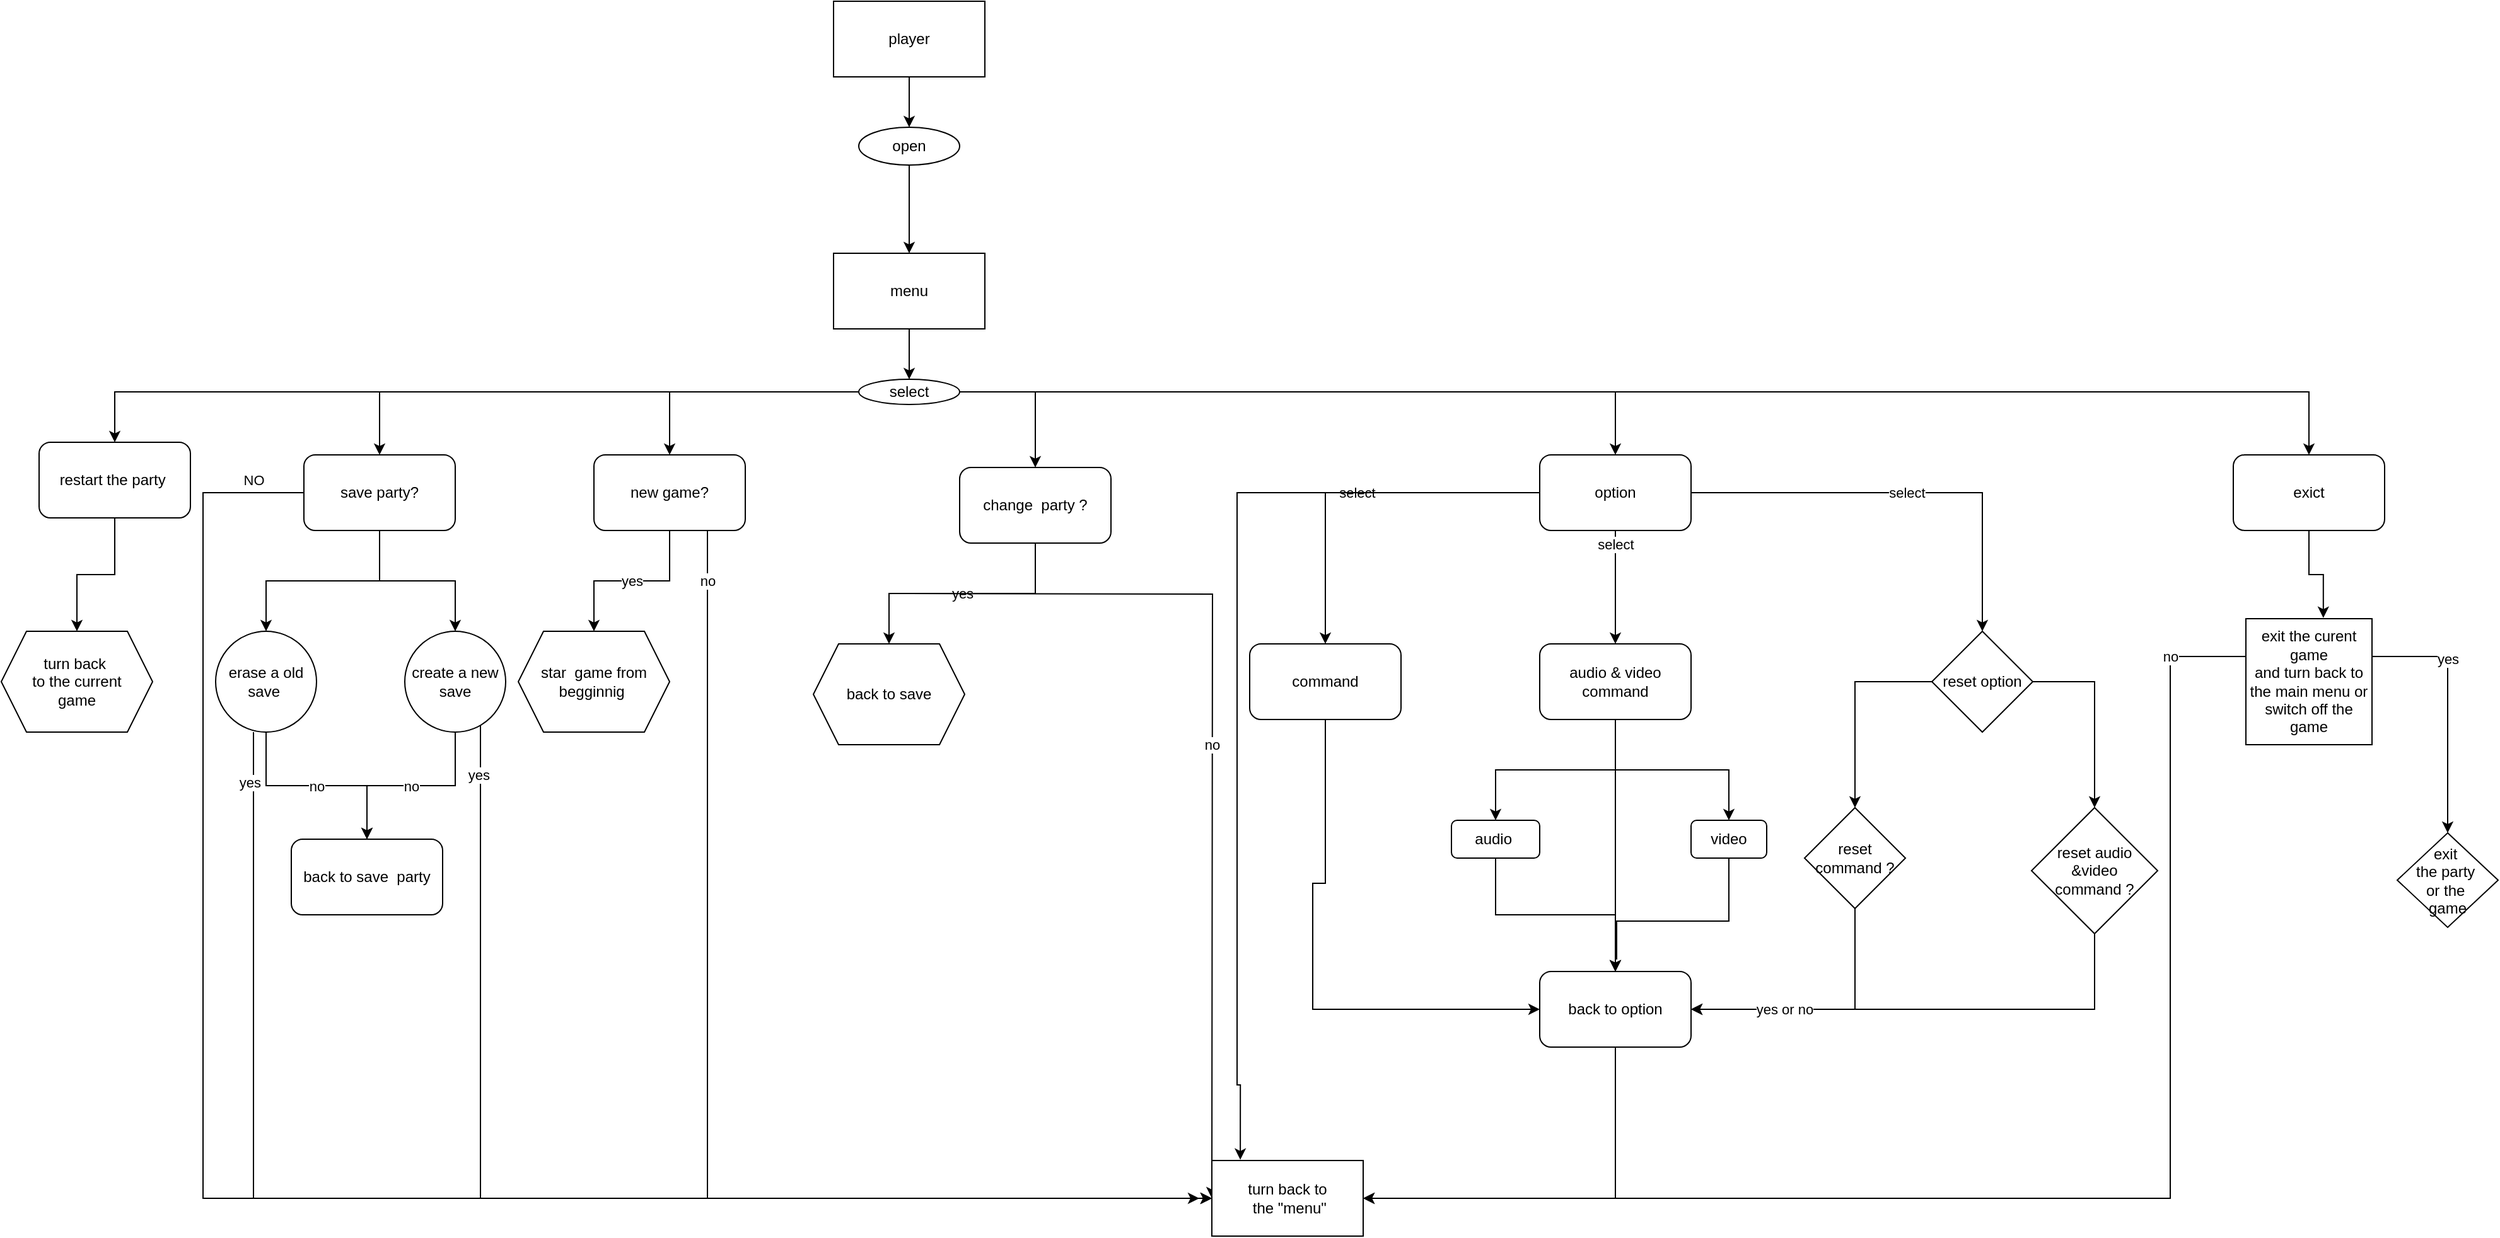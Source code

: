 <mxfile version="22.1.21" type="device">
  <diagram name="Page-1" id="formEAupzQEbZBJpp6wK">
    <mxGraphModel dx="2440" dy="1955" grid="1" gridSize="10" guides="1" tooltips="1" connect="1" arrows="1" fold="1" page="1" pageScale="1" pageWidth="827" pageHeight="1169" math="0" shadow="0">
      <root>
        <mxCell id="0" />
        <mxCell id="1" parent="0" />
        <mxCell id="o-XcE64dzOmIVGHSRt7X-18" style="edgeStyle=orthogonalEdgeStyle;rounded=0;orthogonalLoop=1;jettySize=auto;html=1;entryX=0.5;entryY=0;entryDx=0;entryDy=0;" edge="1" parent="1" source="o-XcE64dzOmIVGHSRt7X-1" target="o-XcE64dzOmIVGHSRt7X-17">
          <mxGeometry relative="1" as="geometry" />
        </mxCell>
        <mxCell id="o-XcE64dzOmIVGHSRt7X-1" value="menu" style="rounded=0;whiteSpace=wrap;html=1;" vertex="1" parent="1">
          <mxGeometry x="370" y="90" width="120" height="60" as="geometry" />
        </mxCell>
        <mxCell id="o-XcE64dzOmIVGHSRt7X-14" style="edgeStyle=orthogonalEdgeStyle;rounded=0;orthogonalLoop=1;jettySize=auto;html=1;entryX=0.5;entryY=0;entryDx=0;entryDy=0;" edge="1" parent="1" source="o-XcE64dzOmIVGHSRt7X-15" target="o-XcE64dzOmIVGHSRt7X-1">
          <mxGeometry relative="1" as="geometry" />
        </mxCell>
        <mxCell id="o-XcE64dzOmIVGHSRt7X-13" value="player" style="rounded=0;whiteSpace=wrap;html=1;" vertex="1" parent="1">
          <mxGeometry x="370" y="-110" width="120" height="60" as="geometry" />
        </mxCell>
        <mxCell id="o-XcE64dzOmIVGHSRt7X-16" value="" style="edgeStyle=orthogonalEdgeStyle;rounded=0;orthogonalLoop=1;jettySize=auto;html=1;entryX=0.5;entryY=0;entryDx=0;entryDy=0;" edge="1" parent="1" source="o-XcE64dzOmIVGHSRt7X-13" target="o-XcE64dzOmIVGHSRt7X-15">
          <mxGeometry relative="1" as="geometry">
            <mxPoint x="430" y="-50" as="sourcePoint" />
            <mxPoint x="430" y="90" as="targetPoint" />
          </mxGeometry>
        </mxCell>
        <mxCell id="o-XcE64dzOmIVGHSRt7X-15" value="open" style="ellipse;whiteSpace=wrap;html=1;" vertex="1" parent="1">
          <mxGeometry x="390" y="-10" width="80" height="30" as="geometry" />
        </mxCell>
        <mxCell id="o-XcE64dzOmIVGHSRt7X-26" style="edgeStyle=orthogonalEdgeStyle;rounded=0;orthogonalLoop=1;jettySize=auto;html=1;entryX=0.5;entryY=0;entryDx=0;entryDy=0;" edge="1" parent="1" source="o-XcE64dzOmIVGHSRt7X-17" target="o-XcE64dzOmIVGHSRt7X-24">
          <mxGeometry relative="1" as="geometry" />
        </mxCell>
        <mxCell id="o-XcE64dzOmIVGHSRt7X-27" style="edgeStyle=orthogonalEdgeStyle;rounded=0;orthogonalLoop=1;jettySize=auto;html=1;" edge="1" parent="1" source="o-XcE64dzOmIVGHSRt7X-17" target="o-XcE64dzOmIVGHSRt7X-21">
          <mxGeometry relative="1" as="geometry" />
        </mxCell>
        <mxCell id="o-XcE64dzOmIVGHSRt7X-28" style="edgeStyle=orthogonalEdgeStyle;rounded=0;orthogonalLoop=1;jettySize=auto;html=1;entryX=0.5;entryY=0;entryDx=0;entryDy=0;" edge="1" parent="1" source="o-XcE64dzOmIVGHSRt7X-17" target="o-XcE64dzOmIVGHSRt7X-25">
          <mxGeometry relative="1" as="geometry" />
        </mxCell>
        <mxCell id="o-XcE64dzOmIVGHSRt7X-29" style="edgeStyle=orthogonalEdgeStyle;rounded=0;orthogonalLoop=1;jettySize=auto;html=1;entryX=0.5;entryY=0;entryDx=0;entryDy=0;" edge="1" parent="1" source="o-XcE64dzOmIVGHSRt7X-17" target="o-XcE64dzOmIVGHSRt7X-19">
          <mxGeometry relative="1" as="geometry" />
        </mxCell>
        <mxCell id="o-XcE64dzOmIVGHSRt7X-30" style="edgeStyle=orthogonalEdgeStyle;rounded=0;orthogonalLoop=1;jettySize=auto;html=1;entryX=0.5;entryY=0;entryDx=0;entryDy=0;" edge="1" parent="1" source="o-XcE64dzOmIVGHSRt7X-17" target="o-XcE64dzOmIVGHSRt7X-23">
          <mxGeometry relative="1" as="geometry">
            <Array as="points">
              <mxPoint x="530" y="200" />
            </Array>
          </mxGeometry>
        </mxCell>
        <mxCell id="o-XcE64dzOmIVGHSRt7X-43" style="edgeStyle=orthogonalEdgeStyle;rounded=0;orthogonalLoop=1;jettySize=auto;html=1;entryX=0.5;entryY=0;entryDx=0;entryDy=0;" edge="1" parent="1" source="o-XcE64dzOmIVGHSRt7X-17" target="o-XcE64dzOmIVGHSRt7X-42">
          <mxGeometry relative="1" as="geometry" />
        </mxCell>
        <mxCell id="o-XcE64dzOmIVGHSRt7X-17" value="select" style="ellipse;whiteSpace=wrap;html=1;" vertex="1" parent="1">
          <mxGeometry x="390" y="190" width="80" height="20" as="geometry" />
        </mxCell>
        <mxCell id="o-XcE64dzOmIVGHSRt7X-54" value="select" style="edgeStyle=orthogonalEdgeStyle;rounded=0;orthogonalLoop=1;jettySize=auto;html=1;entryX=0.5;entryY=0;entryDx=0;entryDy=0;" edge="1" parent="1" source="o-XcE64dzOmIVGHSRt7X-19" target="o-XcE64dzOmIVGHSRt7X-51">
          <mxGeometry relative="1" as="geometry" />
        </mxCell>
        <mxCell id="o-XcE64dzOmIVGHSRt7X-56" value="select" style="edgeStyle=orthogonalEdgeStyle;rounded=0;orthogonalLoop=1;jettySize=auto;html=1;entryX=0.5;entryY=0;entryDx=0;entryDy=0;" edge="1" parent="1" source="o-XcE64dzOmIVGHSRt7X-19" target="o-XcE64dzOmIVGHSRt7X-52">
          <mxGeometry x="-0.765" relative="1" as="geometry">
            <mxPoint as="offset" />
          </mxGeometry>
        </mxCell>
        <mxCell id="o-XcE64dzOmIVGHSRt7X-75" value="select" style="edgeStyle=orthogonalEdgeStyle;rounded=0;orthogonalLoop=1;jettySize=auto;html=1;" edge="1" parent="1" source="o-XcE64dzOmIVGHSRt7X-19" target="o-XcE64dzOmIVGHSRt7X-74">
          <mxGeometry relative="1" as="geometry" />
        </mxCell>
        <mxCell id="o-XcE64dzOmIVGHSRt7X-93" style="edgeStyle=orthogonalEdgeStyle;rounded=0;orthogonalLoop=1;jettySize=auto;html=1;entryX=0.188;entryY=-0.01;entryDx=0;entryDy=0;entryPerimeter=0;" edge="1" parent="1" source="o-XcE64dzOmIVGHSRt7X-19" target="o-XcE64dzOmIVGHSRt7X-35">
          <mxGeometry relative="1" as="geometry">
            <mxPoint x="720" y="720" as="targetPoint" />
            <Array as="points">
              <mxPoint x="690" y="280" />
              <mxPoint x="690" y="750" />
              <mxPoint x="693" y="750" />
            </Array>
          </mxGeometry>
        </mxCell>
        <mxCell id="o-XcE64dzOmIVGHSRt7X-19" value="option" style="rounded=1;whiteSpace=wrap;html=1;" vertex="1" parent="1">
          <mxGeometry x="930" y="250" width="120" height="60" as="geometry" />
        </mxCell>
        <mxCell id="o-XcE64dzOmIVGHSRt7X-65" style="edgeStyle=orthogonalEdgeStyle;rounded=0;orthogonalLoop=1;jettySize=auto;html=1;" edge="1" parent="1" source="o-XcE64dzOmIVGHSRt7X-21" target="o-XcE64dzOmIVGHSRt7X-63">
          <mxGeometry relative="1" as="geometry" />
        </mxCell>
        <mxCell id="o-XcE64dzOmIVGHSRt7X-66" style="edgeStyle=orthogonalEdgeStyle;rounded=0;orthogonalLoop=1;jettySize=auto;html=1;entryX=0.5;entryY=0;entryDx=0;entryDy=0;" edge="1" parent="1" source="o-XcE64dzOmIVGHSRt7X-21" target="o-XcE64dzOmIVGHSRt7X-64">
          <mxGeometry relative="1" as="geometry" />
        </mxCell>
        <mxCell id="o-XcE64dzOmIVGHSRt7X-94" value="NO" style="edgeStyle=orthogonalEdgeStyle;rounded=0;orthogonalLoop=1;jettySize=auto;html=1;entryX=0;entryY=0.5;entryDx=0;entryDy=0;" edge="1" parent="1" source="o-XcE64dzOmIVGHSRt7X-21" target="o-XcE64dzOmIVGHSRt7X-35">
          <mxGeometry x="-0.944" y="-10" relative="1" as="geometry">
            <Array as="points">
              <mxPoint x="-130" y="280" />
              <mxPoint x="-130" y="840" />
            </Array>
            <mxPoint as="offset" />
          </mxGeometry>
        </mxCell>
        <mxCell id="o-XcE64dzOmIVGHSRt7X-21" value="save party?" style="rounded=1;whiteSpace=wrap;html=1;" vertex="1" parent="1">
          <mxGeometry x="-50" y="250" width="120" height="60" as="geometry" />
        </mxCell>
        <mxCell id="o-XcE64dzOmIVGHSRt7X-39" value="yes" style="edgeStyle=orthogonalEdgeStyle;rounded=0;orthogonalLoop=1;jettySize=auto;html=1;entryX=0.5;entryY=0;entryDx=0;entryDy=0;" edge="1" parent="1" source="o-XcE64dzOmIVGHSRt7X-23" target="o-XcE64dzOmIVGHSRt7X-38">
          <mxGeometry relative="1" as="geometry" />
        </mxCell>
        <mxCell id="o-XcE64dzOmIVGHSRt7X-71" value="no" style="edgeStyle=orthogonalEdgeStyle;rounded=0;orthogonalLoop=1;jettySize=auto;html=1;" edge="1" parent="1">
          <mxGeometry relative="1" as="geometry">
            <mxPoint x="430" y="360" as="sourcePoint" />
            <mxPoint x="670" y="840" as="targetPoint" />
          </mxGeometry>
        </mxCell>
        <mxCell id="o-XcE64dzOmIVGHSRt7X-23" value="change&amp;nbsp; party ?" style="rounded=1;whiteSpace=wrap;html=1;" vertex="1" parent="1">
          <mxGeometry x="470" y="260" width="120" height="60" as="geometry" />
        </mxCell>
        <mxCell id="o-XcE64dzOmIVGHSRt7X-40" style="edgeStyle=orthogonalEdgeStyle;rounded=0;orthogonalLoop=1;jettySize=auto;html=1;" edge="1" parent="1" source="o-XcE64dzOmIVGHSRt7X-24" target="o-XcE64dzOmIVGHSRt7X-32">
          <mxGeometry relative="1" as="geometry" />
        </mxCell>
        <mxCell id="o-XcE64dzOmIVGHSRt7X-24" value="restart the party&amp;nbsp;" style="rounded=1;whiteSpace=wrap;html=1;" vertex="1" parent="1">
          <mxGeometry x="-260" y="240" width="120" height="60" as="geometry" />
        </mxCell>
        <mxCell id="o-XcE64dzOmIVGHSRt7X-25" value="exict" style="rounded=1;whiteSpace=wrap;html=1;" vertex="1" parent="1">
          <mxGeometry x="1480" y="250" width="120" height="60" as="geometry" />
        </mxCell>
        <mxCell id="o-XcE64dzOmIVGHSRt7X-32" value="turn back&amp;nbsp;&lt;br&gt;to the current&lt;br&gt;game" style="shape=hexagon;perimeter=hexagonPerimeter2;whiteSpace=wrap;html=1;fixedSize=1;" vertex="1" parent="1">
          <mxGeometry x="-290" y="390" width="120" height="80" as="geometry" />
        </mxCell>
        <mxCell id="o-XcE64dzOmIVGHSRt7X-35" value="turn back to&lt;br&gt;&amp;nbsp;the &quot;menu&quot;" style="rounded=0;whiteSpace=wrap;html=1;" vertex="1" parent="1">
          <mxGeometry x="670" y="810" width="120" height="60" as="geometry" />
        </mxCell>
        <mxCell id="o-XcE64dzOmIVGHSRt7X-38" value="back to&amp;nbsp;save" style="shape=hexagon;perimeter=hexagonPerimeter2;whiteSpace=wrap;html=1;fixedSize=1;" vertex="1" parent="1">
          <mxGeometry x="354" y="400" width="120" height="80" as="geometry" />
        </mxCell>
        <mxCell id="o-XcE64dzOmIVGHSRt7X-62" value="yes" style="edgeStyle=orthogonalEdgeStyle;rounded=0;orthogonalLoop=1;jettySize=auto;html=1;entryX=0.5;entryY=0;entryDx=0;entryDy=0;" edge="1" parent="1" source="o-XcE64dzOmIVGHSRt7X-42" target="o-XcE64dzOmIVGHSRt7X-44">
          <mxGeometry relative="1" as="geometry" />
        </mxCell>
        <mxCell id="o-XcE64dzOmIVGHSRt7X-77" value="no" style="edgeStyle=orthogonalEdgeStyle;rounded=0;orthogonalLoop=1;jettySize=auto;html=1;entryX=0;entryY=0.5;entryDx=0;entryDy=0;" edge="1" parent="1" source="o-XcE64dzOmIVGHSRt7X-42" target="o-XcE64dzOmIVGHSRt7X-35">
          <mxGeometry x="-0.914" relative="1" as="geometry">
            <Array as="points">
              <mxPoint x="270" y="840" />
            </Array>
            <mxPoint as="offset" />
          </mxGeometry>
        </mxCell>
        <mxCell id="o-XcE64dzOmIVGHSRt7X-42" value="new game?" style="rounded=1;whiteSpace=wrap;html=1;" vertex="1" parent="1">
          <mxGeometry x="180" y="250" width="120" height="60" as="geometry" />
        </mxCell>
        <mxCell id="o-XcE64dzOmIVGHSRt7X-44" value="star&amp;nbsp; game from begginnig&amp;nbsp;" style="shape=hexagon;perimeter=hexagonPerimeter2;whiteSpace=wrap;html=1;fixedSize=1;" vertex="1" parent="1">
          <mxGeometry x="120" y="390" width="120" height="80" as="geometry" />
        </mxCell>
        <mxCell id="o-XcE64dzOmIVGHSRt7X-50" value="yes" style="edgeStyle=orthogonalEdgeStyle;rounded=0;orthogonalLoop=1;jettySize=auto;html=1;entryX=0.5;entryY=0;entryDx=0;entryDy=0;" edge="1" parent="1" source="o-XcE64dzOmIVGHSRt7X-45" target="o-XcE64dzOmIVGHSRt7X-49">
          <mxGeometry x="-0.385" relative="1" as="geometry">
            <Array as="points">
              <mxPoint x="1650" y="410" />
            </Array>
            <mxPoint as="offset" />
          </mxGeometry>
        </mxCell>
        <mxCell id="o-XcE64dzOmIVGHSRt7X-45" value="exit the curent game&lt;br&gt;and turn back to the main menu or switch off the game" style="whiteSpace=wrap;html=1;aspect=fixed;" vertex="1" parent="1">
          <mxGeometry x="1490" y="380" width="100" height="100" as="geometry" />
        </mxCell>
        <mxCell id="o-XcE64dzOmIVGHSRt7X-46" style="edgeStyle=orthogonalEdgeStyle;rounded=0;orthogonalLoop=1;jettySize=auto;html=1;entryX=0.614;entryY=-0.006;entryDx=0;entryDy=0;entryPerimeter=0;" edge="1" parent="1" source="o-XcE64dzOmIVGHSRt7X-25" target="o-XcE64dzOmIVGHSRt7X-45">
          <mxGeometry relative="1" as="geometry" />
        </mxCell>
        <mxCell id="o-XcE64dzOmIVGHSRt7X-48" value="no" style="edgeStyle=orthogonalEdgeStyle;rounded=0;orthogonalLoop=1;jettySize=auto;html=1;entryX=1;entryY=0.5;entryDx=0;entryDy=0;" edge="1" parent="1" source="o-XcE64dzOmIVGHSRt7X-45" target="o-XcE64dzOmIVGHSRt7X-35">
          <mxGeometry x="-0.894" relative="1" as="geometry">
            <mxPoint x="1398" y="531.8" as="targetPoint" />
            <Array as="points">
              <mxPoint x="1430" y="410" />
              <mxPoint x="1430" y="840" />
            </Array>
            <mxPoint as="offset" />
          </mxGeometry>
        </mxCell>
        <mxCell id="o-XcE64dzOmIVGHSRt7X-49" value="exit&amp;nbsp;&lt;br&gt;the party&amp;nbsp;&lt;br&gt;or the&amp;nbsp;&lt;br&gt;game" style="rhombus;whiteSpace=wrap;html=1;" vertex="1" parent="1">
          <mxGeometry x="1610" y="550" width="80" height="75" as="geometry" />
        </mxCell>
        <mxCell id="o-XcE64dzOmIVGHSRt7X-58" style="edgeStyle=orthogonalEdgeStyle;rounded=0;orthogonalLoop=1;jettySize=auto;html=1;entryX=0;entryY=0.5;entryDx=0;entryDy=0;exitX=0.5;exitY=1;exitDx=0;exitDy=0;" edge="1" parent="1" source="o-XcE64dzOmIVGHSRt7X-51" target="o-XcE64dzOmIVGHSRt7X-57">
          <mxGeometry relative="1" as="geometry">
            <mxPoint x="690" y="485" as="sourcePoint" />
            <mxPoint x="930" y="590" as="targetPoint" />
            <Array as="points">
              <mxPoint x="760" y="590" />
              <mxPoint x="750" y="590" />
              <mxPoint x="750" y="690" />
            </Array>
          </mxGeometry>
        </mxCell>
        <mxCell id="o-XcE64dzOmIVGHSRt7X-51" value="command" style="rounded=1;whiteSpace=wrap;html=1;" vertex="1" parent="1">
          <mxGeometry x="700" y="400" width="120" height="60" as="geometry" />
        </mxCell>
        <mxCell id="o-XcE64dzOmIVGHSRt7X-97" value="" style="edgeStyle=orthogonalEdgeStyle;rounded=0;orthogonalLoop=1;jettySize=auto;html=1;" edge="1" parent="1" source="o-XcE64dzOmIVGHSRt7X-52" target="o-XcE64dzOmIVGHSRt7X-96">
          <mxGeometry relative="1" as="geometry" />
        </mxCell>
        <mxCell id="o-XcE64dzOmIVGHSRt7X-99" value="" style="edgeStyle=orthogonalEdgeStyle;rounded=0;orthogonalLoop=1;jettySize=auto;html=1;" edge="1" parent="1" source="o-XcE64dzOmIVGHSRt7X-52" target="o-XcE64dzOmIVGHSRt7X-98">
          <mxGeometry relative="1" as="geometry" />
        </mxCell>
        <mxCell id="o-XcE64dzOmIVGHSRt7X-100" style="edgeStyle=orthogonalEdgeStyle;rounded=0;orthogonalLoop=1;jettySize=auto;html=1;entryX=0.5;entryY=0;entryDx=0;entryDy=0;" edge="1" parent="1" source="o-XcE64dzOmIVGHSRt7X-52" target="o-XcE64dzOmIVGHSRt7X-57">
          <mxGeometry relative="1" as="geometry" />
        </mxCell>
        <mxCell id="o-XcE64dzOmIVGHSRt7X-52" value="audio &amp;amp; video command" style="rounded=1;whiteSpace=wrap;html=1;" vertex="1" parent="1">
          <mxGeometry x="930" y="400" width="120" height="60" as="geometry" />
        </mxCell>
        <mxCell id="o-XcE64dzOmIVGHSRt7X-61" style="edgeStyle=orthogonalEdgeStyle;rounded=0;orthogonalLoop=1;jettySize=auto;html=1;" edge="1" parent="1" source="o-XcE64dzOmIVGHSRt7X-57" target="o-XcE64dzOmIVGHSRt7X-35">
          <mxGeometry relative="1" as="geometry">
            <Array as="points">
              <mxPoint x="990" y="840" />
            </Array>
          </mxGeometry>
        </mxCell>
        <mxCell id="o-XcE64dzOmIVGHSRt7X-57" value="back to option" style="rounded=1;whiteSpace=wrap;html=1;" vertex="1" parent="1">
          <mxGeometry x="930" y="660" width="120" height="60" as="geometry" />
        </mxCell>
        <mxCell id="o-XcE64dzOmIVGHSRt7X-68" value="yes&amp;nbsp;&amp;nbsp;" style="edgeStyle=orthogonalEdgeStyle;rounded=0;orthogonalLoop=1;jettySize=auto;html=1;entryX=0;entryY=0.5;entryDx=0;entryDy=0;" edge="1" parent="1">
          <mxGeometry x="-0.929" relative="1" as="geometry">
            <mxPoint x="-90" y="470" as="sourcePoint" />
            <mxPoint x="660" y="840" as="targetPoint" />
            <Array as="points">
              <mxPoint x="-90" y="840" />
            </Array>
            <mxPoint as="offset" />
          </mxGeometry>
        </mxCell>
        <mxCell id="o-XcE64dzOmIVGHSRt7X-81" value="no" style="edgeStyle=orthogonalEdgeStyle;rounded=0;orthogonalLoop=1;jettySize=auto;html=1;" edge="1" parent="1" source="o-XcE64dzOmIVGHSRt7X-63" target="o-XcE64dzOmIVGHSRt7X-79">
          <mxGeometry relative="1" as="geometry" />
        </mxCell>
        <mxCell id="o-XcE64dzOmIVGHSRt7X-63" value="erase a old save&amp;nbsp;" style="ellipse;whiteSpace=wrap;html=1;aspect=fixed;" vertex="1" parent="1">
          <mxGeometry x="-120" y="390" width="80" height="80" as="geometry" />
        </mxCell>
        <mxCell id="o-XcE64dzOmIVGHSRt7X-69" value="yes&amp;nbsp;" style="edgeStyle=orthogonalEdgeStyle;rounded=0;orthogonalLoop=1;jettySize=auto;html=1;" edge="1" parent="1" source="o-XcE64dzOmIVGHSRt7X-64">
          <mxGeometry x="-0.917" relative="1" as="geometry">
            <mxPoint x="670" y="840" as="targetPoint" />
            <Array as="points">
              <mxPoint x="90" y="840" />
            </Array>
            <mxPoint as="offset" />
          </mxGeometry>
        </mxCell>
        <mxCell id="o-XcE64dzOmIVGHSRt7X-82" value="no" style="edgeStyle=orthogonalEdgeStyle;rounded=0;orthogonalLoop=1;jettySize=auto;html=1;" edge="1" parent="1" source="o-XcE64dzOmIVGHSRt7X-64" target="o-XcE64dzOmIVGHSRt7X-79">
          <mxGeometry relative="1" as="geometry" />
        </mxCell>
        <mxCell id="o-XcE64dzOmIVGHSRt7X-64" value="create a new save" style="ellipse;whiteSpace=wrap;html=1;aspect=fixed;" vertex="1" parent="1">
          <mxGeometry x="30" y="390" width="80" height="80" as="geometry" />
        </mxCell>
        <mxCell id="o-XcE64dzOmIVGHSRt7X-86" value="" style="edgeStyle=orthogonalEdgeStyle;rounded=0;orthogonalLoop=1;jettySize=auto;html=1;" edge="1" parent="1" source="o-XcE64dzOmIVGHSRt7X-74" target="o-XcE64dzOmIVGHSRt7X-85">
          <mxGeometry relative="1" as="geometry" />
        </mxCell>
        <mxCell id="o-XcE64dzOmIVGHSRt7X-90" value="" style="edgeStyle=orthogonalEdgeStyle;rounded=0;orthogonalLoop=1;jettySize=auto;html=1;exitX=1;exitY=0.5;exitDx=0;exitDy=0;" edge="1" parent="1" source="o-XcE64dzOmIVGHSRt7X-74" target="o-XcE64dzOmIVGHSRt7X-89">
          <mxGeometry relative="1" as="geometry" />
        </mxCell>
        <mxCell id="o-XcE64dzOmIVGHSRt7X-74" value="reset option" style="rhombus;whiteSpace=wrap;html=1;" vertex="1" parent="1">
          <mxGeometry x="1241" y="390" width="80" height="80" as="geometry" />
        </mxCell>
        <mxCell id="o-XcE64dzOmIVGHSRt7X-79" value="&amp;nbsp;back to save&amp;nbsp; party&amp;nbsp;" style="rounded=1;whiteSpace=wrap;html=1;" vertex="1" parent="1">
          <mxGeometry x="-60" y="555" width="120" height="60" as="geometry" />
        </mxCell>
        <mxCell id="o-XcE64dzOmIVGHSRt7X-91" style="edgeStyle=orthogonalEdgeStyle;rounded=0;orthogonalLoop=1;jettySize=auto;html=1;entryX=1;entryY=0.5;entryDx=0;entryDy=0;" edge="1" parent="1" source="o-XcE64dzOmIVGHSRt7X-85" target="o-XcE64dzOmIVGHSRt7X-57">
          <mxGeometry relative="1" as="geometry">
            <Array as="points">
              <mxPoint x="1180" y="690" />
            </Array>
          </mxGeometry>
        </mxCell>
        <mxCell id="o-XcE64dzOmIVGHSRt7X-85" value="reset command ?" style="rhombus;whiteSpace=wrap;html=1;" vertex="1" parent="1">
          <mxGeometry x="1140" y="530" width="80" height="80" as="geometry" />
        </mxCell>
        <mxCell id="o-XcE64dzOmIVGHSRt7X-92" value="yes or no" style="edgeStyle=orthogonalEdgeStyle;rounded=0;orthogonalLoop=1;jettySize=auto;html=1;entryX=1;entryY=0.5;entryDx=0;entryDy=0;" edge="1" parent="1" source="o-XcE64dzOmIVGHSRt7X-89" target="o-XcE64dzOmIVGHSRt7X-57">
          <mxGeometry x="0.61" relative="1" as="geometry">
            <Array as="points">
              <mxPoint x="1370" y="690" />
            </Array>
            <mxPoint as="offset" />
          </mxGeometry>
        </mxCell>
        <mxCell id="o-XcE64dzOmIVGHSRt7X-89" value="reset&amp;nbsp;audio &amp;amp;video&lt;br&gt;command ?" style="rhombus;whiteSpace=wrap;html=1;" vertex="1" parent="1">
          <mxGeometry x="1320" y="530" width="100" height="100" as="geometry" />
        </mxCell>
        <mxCell id="o-XcE64dzOmIVGHSRt7X-101" style="edgeStyle=orthogonalEdgeStyle;rounded=0;orthogonalLoop=1;jettySize=auto;html=1;entryX=0.5;entryY=0;entryDx=0;entryDy=0;" edge="1" parent="1" source="o-XcE64dzOmIVGHSRt7X-96" target="o-XcE64dzOmIVGHSRt7X-57">
          <mxGeometry relative="1" as="geometry" />
        </mxCell>
        <mxCell id="o-XcE64dzOmIVGHSRt7X-96" value="audio&amp;nbsp;" style="whiteSpace=wrap;html=1;rounded=1;" vertex="1" parent="1">
          <mxGeometry x="860" y="540" width="70" height="30" as="geometry" />
        </mxCell>
        <mxCell id="o-XcE64dzOmIVGHSRt7X-98" value="video" style="whiteSpace=wrap;html=1;rounded=1;" vertex="1" parent="1">
          <mxGeometry x="1050" y="540" width="60" height="30" as="geometry" />
        </mxCell>
        <mxCell id="o-XcE64dzOmIVGHSRt7X-102" style="edgeStyle=orthogonalEdgeStyle;rounded=0;orthogonalLoop=1;jettySize=auto;html=1;entryX=0.5;entryY=0;entryDx=0;entryDy=0;" edge="1" parent="1" source="o-XcE64dzOmIVGHSRt7X-98" target="o-XcE64dzOmIVGHSRt7X-57">
          <mxGeometry relative="1" as="geometry">
            <mxPoint x="990" y="650" as="targetPoint" />
            <Array as="points">
              <mxPoint x="1080" y="620" />
              <mxPoint x="991" y="620" />
              <mxPoint x="991" y="650" />
            </Array>
          </mxGeometry>
        </mxCell>
      </root>
    </mxGraphModel>
  </diagram>
</mxfile>
